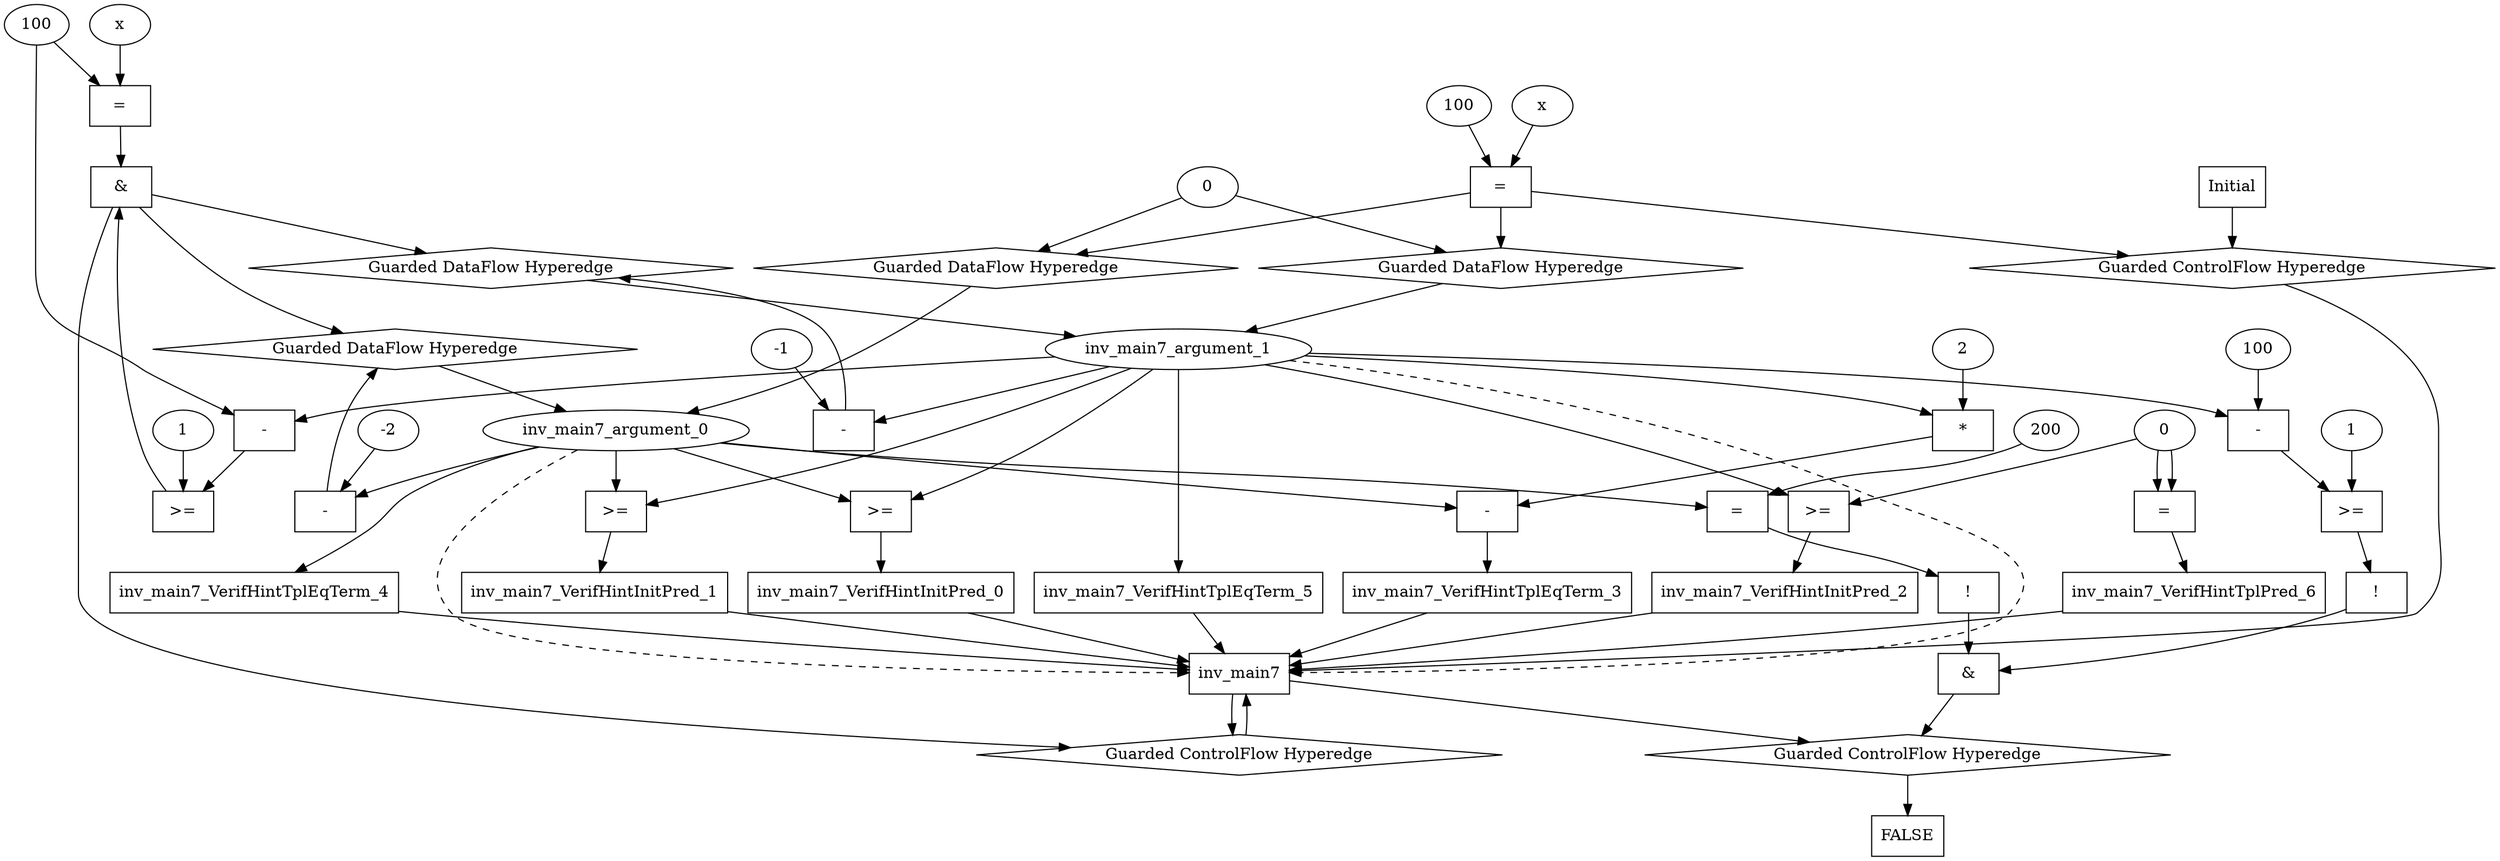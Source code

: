 digraph dag {
inv_main7 [label="inv_main7" shape="rect"];
FALSE [label="FALSE" shape="rect"];
Initial [label="Initial" shape="rect"];
ControlFowHyperEdge_0 [label="Guarded ControlFlow Hyperedge" shape="diamond"];
Initial -> ControlFowHyperEdge_0[label=""]
ControlFowHyperEdge_0 -> inv_main7[label=""]
ControlFowHyperEdge_1 [label="Guarded ControlFlow Hyperedge" shape="diamond"];
inv_main7 -> ControlFowHyperEdge_1[label=""]
ControlFowHyperEdge_1 -> inv_main7[label=""]
ControlFowHyperEdge_2 [label="Guarded ControlFlow Hyperedge" shape="diamond"];
inv_main7 -> ControlFowHyperEdge_2[label=""]
ControlFowHyperEdge_2 -> FALSE[label=""]
inv_main7_argument_0 [label="inv_main7_argument_0" shape="oval"];
inv_main7_argument_0 -> inv_main7[label="" style="dashed"]
inv_main7_argument_1 [label="inv_main7_argument_1" shape="oval"];
inv_main7_argument_1 -> inv_main7[label="" style="dashed"]

xxxinv_main7___Initial_0xxxguard_0_node_0 [label="=" shape="rect"];
xxxinv_main7___Initial_0xxxguard_0_node_1 [label="100"];
xxxinv_main7___Initial_0xxxguard_0_node_2 [label="x"];
xxxinv_main7___Initial_0xxxguard_0_node_1->xxxinv_main7___Initial_0xxxguard_0_node_0
xxxinv_main7___Initial_0xxxguard_0_node_2->xxxinv_main7___Initial_0xxxguard_0_node_0

xxxinv_main7___Initial_0xxxguard_0_node_0->ControlFowHyperEdge_0 [label=""];
xxxinv_main7___Initial_0xxxdataFlow_0_node_0 [label="0"];

xxxinv_main7___Initial_0xxxdataFlow_0_node_0->DataFowHyperEdge_0_inv_main7_argument_0 [label=""];

xxxinv_main7___Initial_0xxxdataFlow_0_node_0->DataFowHyperEdge_0_inv_main7_argument_1 [label=""];
xxxinv_main7___inv_main7_1xxx_and [label="&" shape="rect"];
xxxinv_main7___inv_main7_1xxxguard_0_node_0 [label=">=" shape="rect"];
xxxinv_main7___inv_main7_1xxxguard_0_node_1 [label="-" shape="rect"];
xxxinv_main7___inv_main7_1xxxguard_0_node_2 [label="100"];
xxxinv_main7___inv_main7_1xxxguard_0_node_4 [label="1"];
xxxinv_main7___inv_main7_1xxxguard_0_node_1->xxxinv_main7___inv_main7_1xxxguard_0_node_0
xxxinv_main7___inv_main7_1xxxguard_0_node_4->xxxinv_main7___inv_main7_1xxxguard_0_node_0
xxxinv_main7___inv_main7_1xxxguard_0_node_2->xxxinv_main7___inv_main7_1xxxguard_0_node_1
inv_main7_argument_1->xxxinv_main7___inv_main7_1xxxguard_0_node_1

xxxinv_main7___inv_main7_1xxxguard_0_node_0->xxxinv_main7___inv_main7_1xxx_and [label=""];
xxxinv_main7___inv_main7_1xxxguard1_node_0 [label="=" shape="rect"];
xxxinv_main7___inv_main7_1xxxguard1_node_1 [label="x"];
xxxinv_main7___inv_main7_1xxxguard1_node_1->xxxinv_main7___inv_main7_1xxxguard1_node_0
xxxinv_main7___inv_main7_1xxxguard_0_node_2->xxxinv_main7___inv_main7_1xxxguard1_node_0

xxxinv_main7___inv_main7_1xxxguard1_node_0->xxxinv_main7___inv_main7_1xxx_and [label=""];
xxxinv_main7___inv_main7_1xxx_and->ControlFowHyperEdge_1 [label=""];
xxxinv_main7___inv_main7_1xxxdataFlow_0_node_0 [label="-" shape="rect"];
xxxinv_main7___inv_main7_1xxxdataFlow_0_node_2 [label="-2"];
inv_main7_argument_0->xxxinv_main7___inv_main7_1xxxdataFlow_0_node_0
xxxinv_main7___inv_main7_1xxxdataFlow_0_node_2->xxxinv_main7___inv_main7_1xxxdataFlow_0_node_0

xxxinv_main7___inv_main7_1xxxdataFlow_0_node_0->DataFowHyperEdge_1_inv_main7_argument_0 [label=""];
xxxinv_main7___inv_main7_1xxxdataFlow1_node_0 [label="-" shape="rect"];
xxxinv_main7___inv_main7_1xxxdataFlow1_node_2 [label="-1"];
inv_main7_argument_1->xxxinv_main7___inv_main7_1xxxdataFlow1_node_0
xxxinv_main7___inv_main7_1xxxdataFlow1_node_2->xxxinv_main7___inv_main7_1xxxdataFlow1_node_0

xxxinv_main7___inv_main7_1xxxdataFlow1_node_0->DataFowHyperEdge_1_inv_main7_argument_1 [label=""];
xxxFALSE___inv_main7_2xxx_and [label="&" shape="rect"];
xxxFALSE___inv_main7_2xxxguard_0_node_0 [label="!" shape="rect"];
xxxFALSE___inv_main7_2xxxguard_0_node_1 [label="=" shape="rect"];
xxxFALSE___inv_main7_2xxxguard_0_node_3 [label="200"];
xxxFALSE___inv_main7_2xxxguard_0_node_1->xxxFALSE___inv_main7_2xxxguard_0_node_0
inv_main7_argument_0->xxxFALSE___inv_main7_2xxxguard_0_node_1
xxxFALSE___inv_main7_2xxxguard_0_node_3->xxxFALSE___inv_main7_2xxxguard_0_node_1

xxxFALSE___inv_main7_2xxxguard_0_node_0->xxxFALSE___inv_main7_2xxx_and [label=""];
xxxFALSE___inv_main7_2xxxguard1_node_0 [label="!" shape="rect"];
xxxFALSE___inv_main7_2xxxguard1_node_1 [label=">=" shape="rect"];
xxxFALSE___inv_main7_2xxxguard1_node_2 [label="-" shape="rect"];
xxxFALSE___inv_main7_2xxxguard1_node_3 [label="100"];
xxxFALSE___inv_main7_2xxxguard1_node_5 [label="1"];
xxxFALSE___inv_main7_2xxxguard1_node_1->xxxFALSE___inv_main7_2xxxguard1_node_0
xxxFALSE___inv_main7_2xxxguard1_node_2->xxxFALSE___inv_main7_2xxxguard1_node_1
xxxFALSE___inv_main7_2xxxguard1_node_5->xxxFALSE___inv_main7_2xxxguard1_node_1
xxxFALSE___inv_main7_2xxxguard1_node_3->xxxFALSE___inv_main7_2xxxguard1_node_2
inv_main7_argument_1->xxxFALSE___inv_main7_2xxxguard1_node_2

xxxFALSE___inv_main7_2xxxguard1_node_0->xxxFALSE___inv_main7_2xxx_and [label=""];
xxxFALSE___inv_main7_2xxx_and->ControlFowHyperEdge_2 [label=""];
DataFowHyperEdge_0_inv_main7_argument_0 [label="Guarded DataFlow Hyperedge" shape="diamond"];
DataFowHyperEdge_0_inv_main7_argument_0 -> inv_main7_argument_0[label=""]
xxxinv_main7___Initial_0xxxguard_0_node_0 -> DataFowHyperEdge_0_inv_main7_argument_0[label=""]
DataFowHyperEdge_0_inv_main7_argument_1 [label="Guarded DataFlow Hyperedge" shape="diamond"];
DataFowHyperEdge_0_inv_main7_argument_1 -> inv_main7_argument_1[label=""]
xxxinv_main7___Initial_0xxxguard_0_node_0 -> DataFowHyperEdge_0_inv_main7_argument_1[label=""]
DataFowHyperEdge_1_inv_main7_argument_0 [label="Guarded DataFlow Hyperedge" shape="diamond"];
DataFowHyperEdge_1_inv_main7_argument_0 -> inv_main7_argument_0[label=""]
xxxinv_main7___inv_main7_1xxx_and -> DataFowHyperEdge_1_inv_main7_argument_0[label=""]
DataFowHyperEdge_1_inv_main7_argument_1 [label="Guarded DataFlow Hyperedge" shape="diamond"];
DataFowHyperEdge_1_inv_main7_argument_1 -> inv_main7_argument_1[label=""]
xxxinv_main7___inv_main7_1xxx_and -> DataFowHyperEdge_1_inv_main7_argument_1[label=""]




inv_main7_VerifHintInitPred_0 [label="inv_main7_VerifHintInitPred_0" shape="rect"];
inv_main7predicate_0_node_0 -> inv_main7_VerifHintInitPred_0[label="" ];
inv_main7_VerifHintInitPred_0 -> inv_main7[label="" ];
inv_main7predicate_0_node_0 [label=">=" shape="rect"];
inv_main7_argument_0 [label="inv_main7_argument_0"];
inv_main7_argument_1 [label="inv_main7_argument_1"];
inv_main7_argument_1->inv_main7predicate_0_node_0
inv_main7_argument_0->inv_main7predicate_0_node_0

inv_main7_VerifHintInitPred_1 [label="inv_main7_VerifHintInitPred_1" shape="rect"];
inv_main7predicate_1_node_0 -> inv_main7_VerifHintInitPred_1[label="" ];
inv_main7_VerifHintInitPred_1 -> inv_main7[label="" ];
inv_main7predicate_1_node_0 [label=">=" shape="rect"];
inv_main7_argument_1 [label="inv_main7_argument_1"];
inv_main7_argument_0 [label="inv_main7_argument_0"];
inv_main7_argument_0->inv_main7predicate_1_node_0
inv_main7_argument_1->inv_main7predicate_1_node_0

inv_main7_VerifHintInitPred_2 [label="inv_main7_VerifHintInitPred_2" shape="rect"];
inv_main7predicate_2_node_0 -> inv_main7_VerifHintInitPred_2[label="" ];
inv_main7_VerifHintInitPred_2 -> inv_main7[label="" ];
inv_main7predicate_2_node_0 [label=">=" shape="rect"];
inv_main7_argument_1 [label="inv_main7_argument_1"];
inv_main7predicate_2_node_2 [label="0"];
inv_main7predicate_2_node_2->inv_main7predicate_2_node_0
inv_main7_argument_1->inv_main7predicate_2_node_0

inv_main7_VerifHintTplEqTerm_3 [label="inv_main7_VerifHintTplEqTerm_3" shape="rect"];
inv_main7predicate_3_node_0 -> inv_main7_VerifHintTplEqTerm_3[label="" ];
inv_main7_VerifHintTplEqTerm_3 -> inv_main7[label="" ];
inv_main7predicate_3_node_0 [label="-" shape="rect"];
inv_main7predicate_3_node_1 [label="*" shape="rect"];
inv_main7predicate_3_node_2 [label="2"];
inv_main7_argument_1 [label="inv_main7_argument_1"];
inv_main7_argument_0 [label="inv_main7_argument_0"];
inv_main7predicate_3_node_1->inv_main7predicate_3_node_0
inv_main7_argument_0->inv_main7predicate_3_node_0
inv_main7predicate_3_node_2->inv_main7predicate_3_node_1
inv_main7_argument_1->inv_main7predicate_3_node_1

inv_main7_VerifHintTplEqTerm_4 [label="inv_main7_VerifHintTplEqTerm_4" shape="rect"];
inv_main7_argument_0 -> inv_main7_VerifHintTplEqTerm_4[label="" ];
inv_main7_VerifHintTplEqTerm_4 -> inv_main7[label="" ];
inv_main7_argument_0 [label="inv_main7_argument_0"];

inv_main7_VerifHintTplEqTerm_5 [label="inv_main7_VerifHintTplEqTerm_5" shape="rect"];
inv_main7_argument_1 -> inv_main7_VerifHintTplEqTerm_5[label="" ];
inv_main7_VerifHintTplEqTerm_5 -> inv_main7[label="" ];
inv_main7_argument_1 [label="inv_main7_argument_1"];

inv_main7_VerifHintTplPred_6 [label="inv_main7_VerifHintTplPred_6" shape="rect"];
inv_main7predicate_6_node_0 -> inv_main7_VerifHintTplPred_6[label="" ];
inv_main7_VerifHintTplPred_6 -> inv_main7[label="" ];
inv_main7predicate_6_node_0 [label="=" shape="rect"];
inv_main7predicate_2_node_2->inv_main7predicate_6_node_0
inv_main7predicate_2_node_2->inv_main7predicate_6_node_0

}
